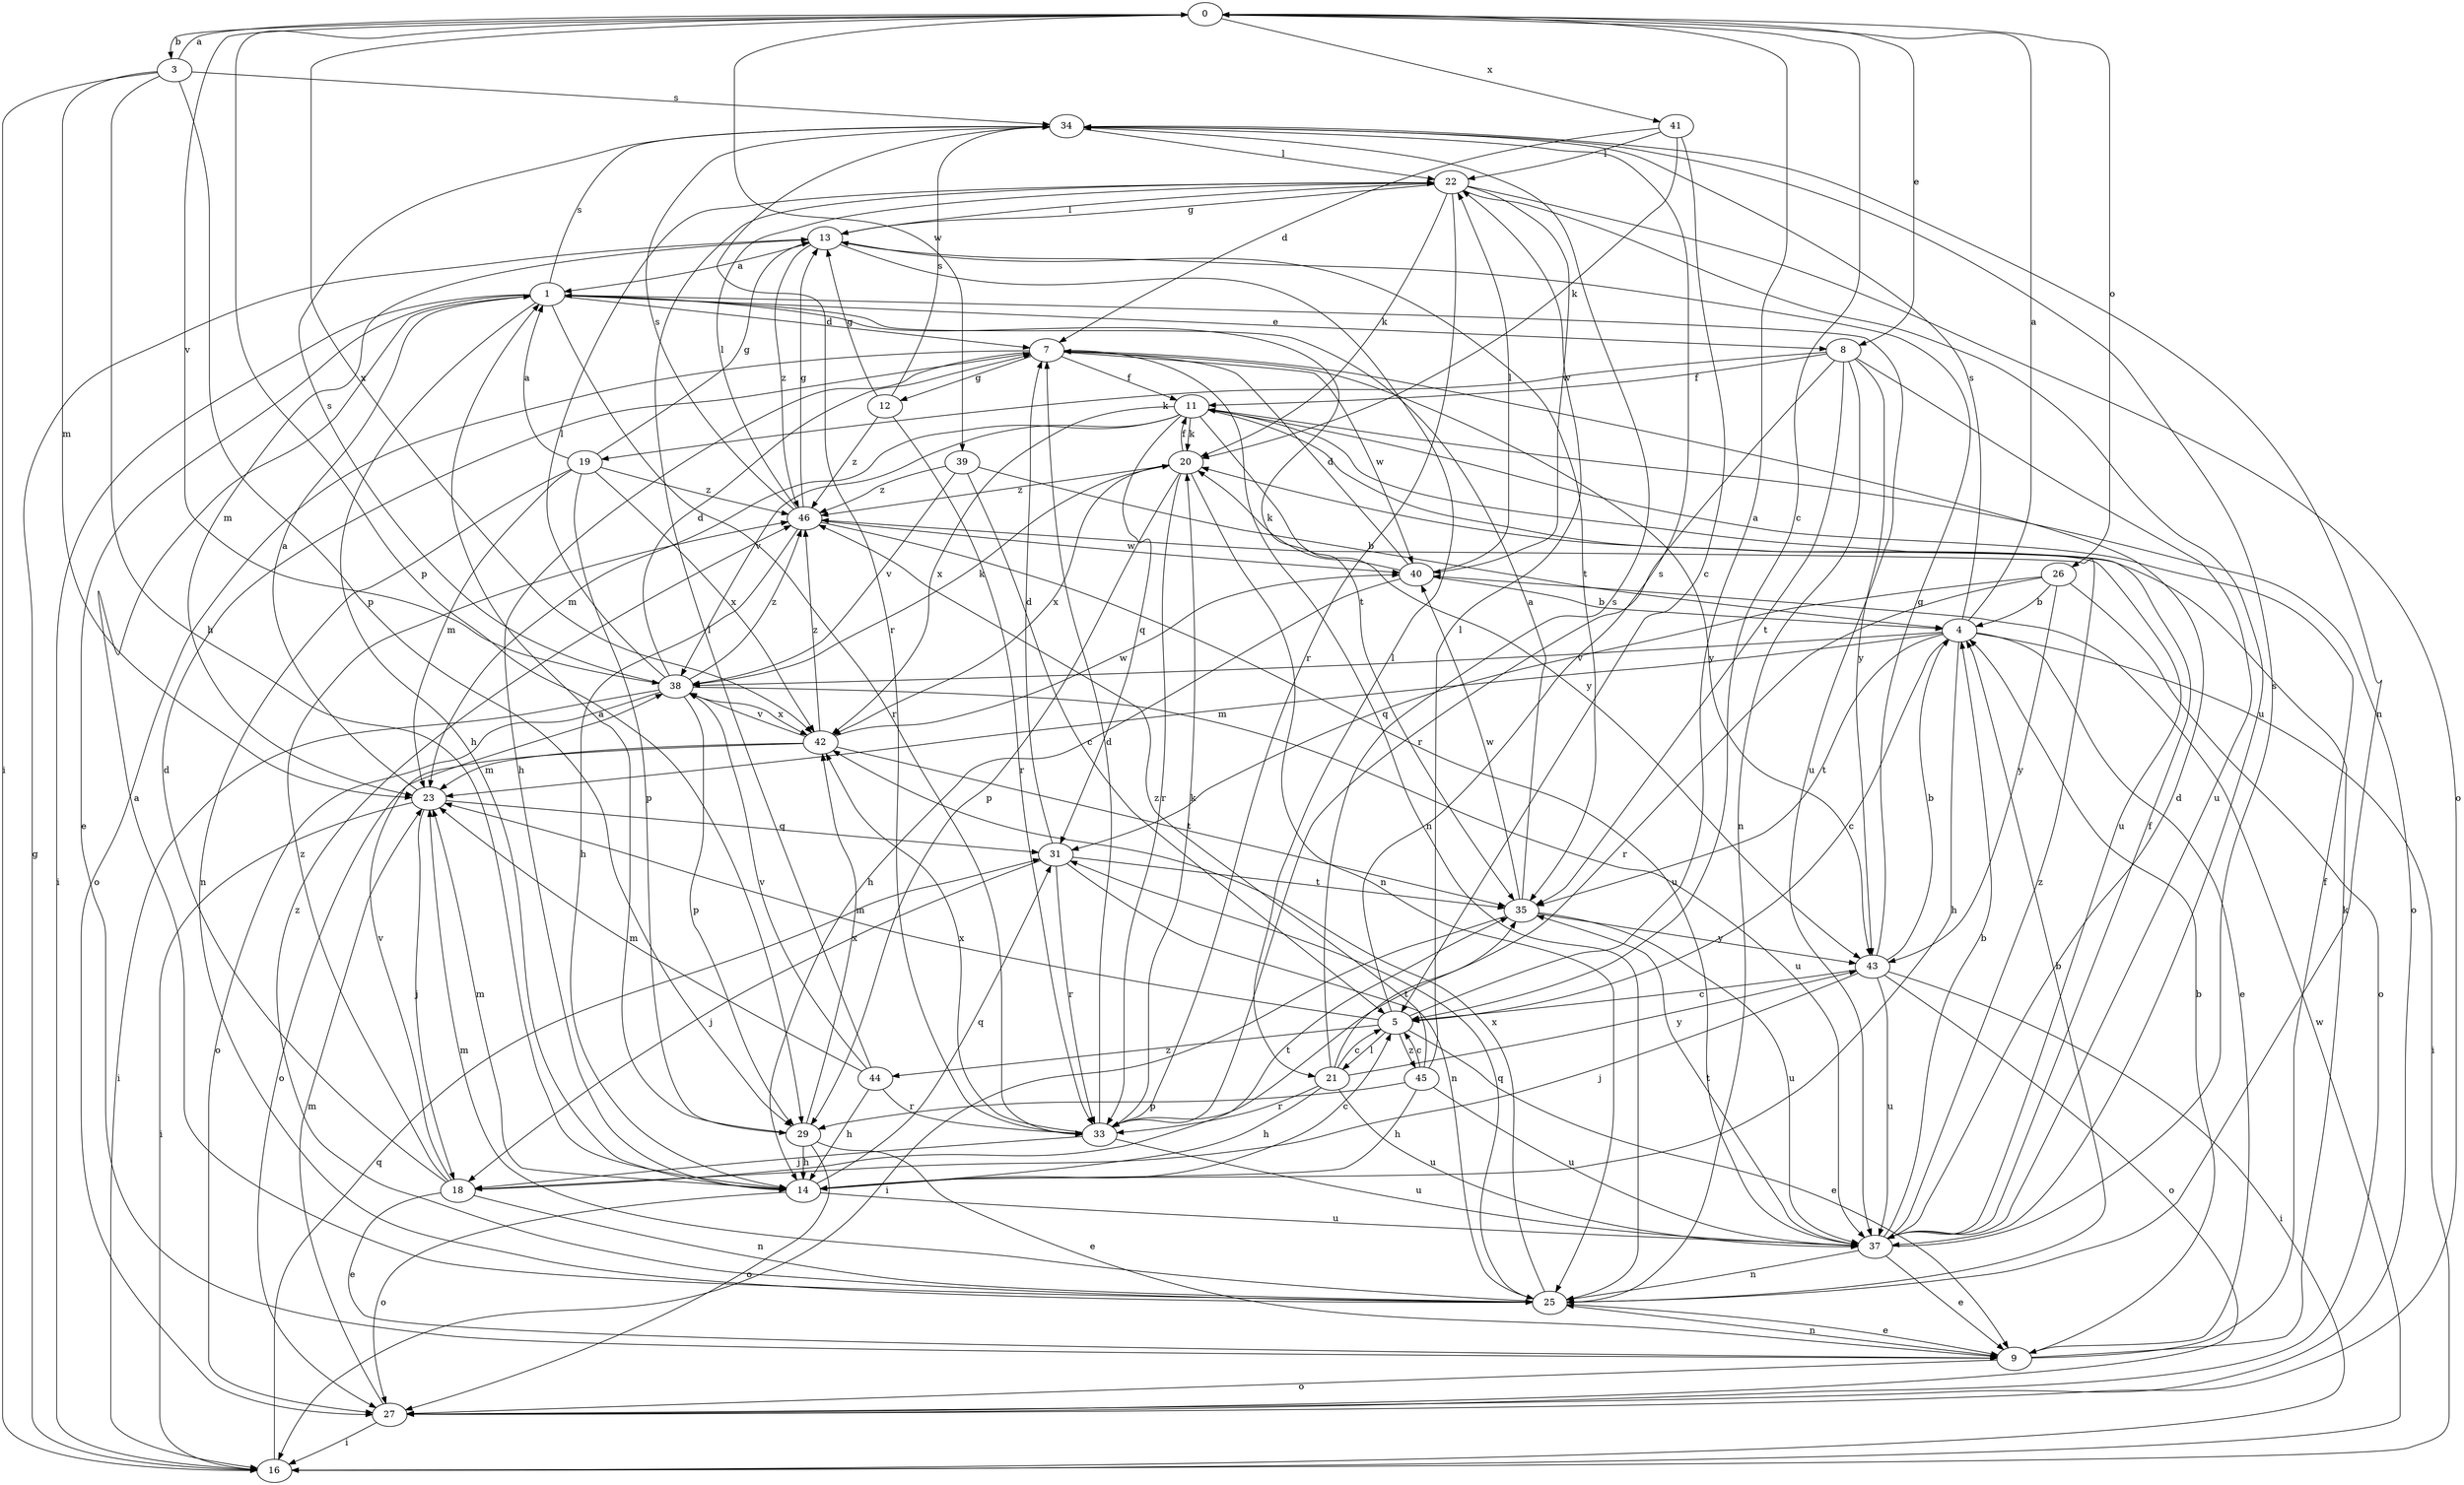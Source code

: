strict digraph  {
0;
1;
3;
4;
5;
7;
8;
9;
11;
12;
13;
14;
16;
18;
19;
20;
21;
22;
23;
25;
26;
27;
29;
31;
33;
34;
35;
37;
38;
39;
40;
41;
42;
43;
44;
45;
46;
0 -> 3  [label=b];
0 -> 5  [label=c];
0 -> 8  [label=e];
0 -> 26  [label=o];
0 -> 29  [label=p];
0 -> 38  [label=v];
0 -> 39  [label=w];
0 -> 41  [label=x];
0 -> 42  [label=x];
1 -> 7  [label=d];
1 -> 8  [label=e];
1 -> 9  [label=e];
1 -> 14  [label=h];
1 -> 16  [label=i];
1 -> 33  [label=r];
1 -> 34  [label=s];
1 -> 35  [label=t];
1 -> 37  [label=u];
3 -> 0  [label=a];
3 -> 14  [label=h];
3 -> 16  [label=i];
3 -> 23  [label=m];
3 -> 29  [label=p];
3 -> 34  [label=s];
4 -> 0  [label=a];
4 -> 5  [label=c];
4 -> 9  [label=e];
4 -> 14  [label=h];
4 -> 16  [label=i];
4 -> 23  [label=m];
4 -> 34  [label=s];
4 -> 35  [label=t];
4 -> 38  [label=v];
5 -> 0  [label=a];
5 -> 9  [label=e];
5 -> 21  [label=l];
5 -> 23  [label=m];
5 -> 34  [label=s];
5 -> 44  [label=z];
5 -> 45  [label=z];
7 -> 11  [label=f];
7 -> 12  [label=g];
7 -> 14  [label=h];
7 -> 25  [label=n];
7 -> 27  [label=o];
7 -> 40  [label=w];
7 -> 43  [label=y];
8 -> 11  [label=f];
8 -> 19  [label=k];
8 -> 25  [label=n];
8 -> 33  [label=r];
8 -> 35  [label=t];
8 -> 37  [label=u];
8 -> 43  [label=y];
9 -> 4  [label=b];
9 -> 11  [label=f];
9 -> 20  [label=k];
9 -> 25  [label=n];
9 -> 27  [label=o];
11 -> 20  [label=k];
11 -> 23  [label=m];
11 -> 27  [label=o];
11 -> 31  [label=q];
11 -> 37  [label=u];
11 -> 38  [label=v];
11 -> 42  [label=x];
11 -> 43  [label=y];
12 -> 13  [label=g];
12 -> 33  [label=r];
12 -> 34  [label=s];
12 -> 46  [label=z];
13 -> 1  [label=a];
13 -> 21  [label=l];
13 -> 22  [label=l];
13 -> 23  [label=m];
13 -> 35  [label=t];
13 -> 46  [label=z];
14 -> 5  [label=c];
14 -> 23  [label=m];
14 -> 27  [label=o];
14 -> 31  [label=q];
14 -> 37  [label=u];
16 -> 13  [label=g];
16 -> 31  [label=q];
16 -> 40  [label=w];
18 -> 7  [label=d];
18 -> 9  [label=e];
18 -> 25  [label=n];
18 -> 35  [label=t];
18 -> 38  [label=v];
18 -> 46  [label=z];
19 -> 1  [label=a];
19 -> 13  [label=g];
19 -> 23  [label=m];
19 -> 25  [label=n];
19 -> 29  [label=p];
19 -> 42  [label=x];
19 -> 46  [label=z];
20 -> 11  [label=f];
20 -> 25  [label=n];
20 -> 29  [label=p];
20 -> 33  [label=r];
20 -> 42  [label=x];
20 -> 46  [label=z];
21 -> 5  [label=c];
21 -> 14  [label=h];
21 -> 33  [label=r];
21 -> 34  [label=s];
21 -> 35  [label=t];
21 -> 37  [label=u];
21 -> 43  [label=y];
22 -> 13  [label=g];
22 -> 20  [label=k];
22 -> 27  [label=o];
22 -> 33  [label=r];
22 -> 37  [label=u];
22 -> 40  [label=w];
23 -> 1  [label=a];
23 -> 16  [label=i];
23 -> 18  [label=j];
23 -> 31  [label=q];
25 -> 1  [label=a];
25 -> 4  [label=b];
25 -> 9  [label=e];
25 -> 23  [label=m];
25 -> 31  [label=q];
25 -> 42  [label=x];
25 -> 46  [label=z];
26 -> 4  [label=b];
26 -> 27  [label=o];
26 -> 31  [label=q];
26 -> 33  [label=r];
26 -> 43  [label=y];
27 -> 16  [label=i];
27 -> 23  [label=m];
29 -> 1  [label=a];
29 -> 9  [label=e];
29 -> 14  [label=h];
29 -> 27  [label=o];
29 -> 42  [label=x];
31 -> 7  [label=d];
31 -> 18  [label=j];
31 -> 25  [label=n];
31 -> 33  [label=r];
31 -> 35  [label=t];
33 -> 7  [label=d];
33 -> 18  [label=j];
33 -> 20  [label=k];
33 -> 37  [label=u];
33 -> 42  [label=x];
34 -> 22  [label=l];
34 -> 25  [label=n];
34 -> 33  [label=r];
35 -> 1  [label=a];
35 -> 16  [label=i];
35 -> 37  [label=u];
35 -> 40  [label=w];
35 -> 43  [label=y];
37 -> 4  [label=b];
37 -> 7  [label=d];
37 -> 9  [label=e];
37 -> 11  [label=f];
37 -> 25  [label=n];
37 -> 34  [label=s];
37 -> 35  [label=t];
37 -> 46  [label=z];
38 -> 7  [label=d];
38 -> 16  [label=i];
38 -> 20  [label=k];
38 -> 22  [label=l];
38 -> 27  [label=o];
38 -> 29  [label=p];
38 -> 34  [label=s];
38 -> 37  [label=u];
38 -> 42  [label=x];
38 -> 46  [label=z];
39 -> 4  [label=b];
39 -> 5  [label=c];
39 -> 38  [label=v];
39 -> 46  [label=z];
40 -> 4  [label=b];
40 -> 7  [label=d];
40 -> 14  [label=h];
40 -> 20  [label=k];
40 -> 22  [label=l];
41 -> 5  [label=c];
41 -> 7  [label=d];
41 -> 20  [label=k];
41 -> 22  [label=l];
42 -> 23  [label=m];
42 -> 27  [label=o];
42 -> 35  [label=t];
42 -> 38  [label=v];
42 -> 40  [label=w];
42 -> 46  [label=z];
43 -> 4  [label=b];
43 -> 5  [label=c];
43 -> 13  [label=g];
43 -> 16  [label=i];
43 -> 18  [label=j];
43 -> 27  [label=o];
43 -> 37  [label=u];
44 -> 14  [label=h];
44 -> 22  [label=l];
44 -> 23  [label=m];
44 -> 33  [label=r];
44 -> 38  [label=v];
45 -> 5  [label=c];
45 -> 14  [label=h];
45 -> 22  [label=l];
45 -> 29  [label=p];
45 -> 37  [label=u];
45 -> 46  [label=z];
46 -> 13  [label=g];
46 -> 14  [label=h];
46 -> 22  [label=l];
46 -> 34  [label=s];
46 -> 37  [label=u];
46 -> 40  [label=w];
}
